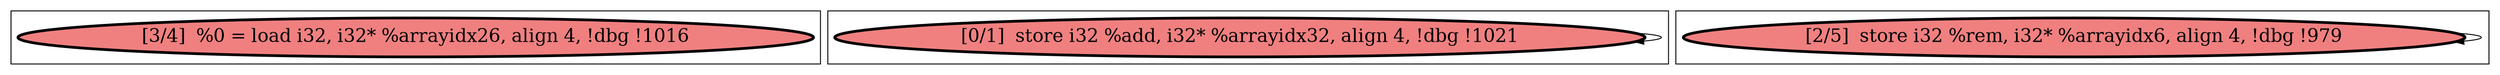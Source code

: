 
digraph G {





subgraph cluster2 {


node11 [penwidth=3.0,fontsize=20,fillcolor=lightcoral,label="[3/4]  %0 = load i32, i32* %arrayidx26, align 4, !dbg !1016",shape=ellipse,style=filled ]



}

subgraph cluster0 {


node9 [penwidth=3.0,fontsize=20,fillcolor=lightcoral,label="[0/1]  store i32 %add, i32* %arrayidx32, align 4, !dbg !1021",shape=ellipse,style=filled ]

node9->node9 [ ]


}

subgraph cluster1 {


node10 [penwidth=3.0,fontsize=20,fillcolor=lightcoral,label="[2/5]  store i32 %rem, i32* %arrayidx6, align 4, !dbg !979",shape=ellipse,style=filled ]

node10->node10 [ ]


}

}
